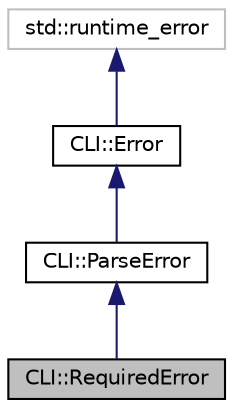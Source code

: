 digraph "CLI::RequiredError"
{
  edge [fontname="Helvetica",fontsize="10",labelfontname="Helvetica",labelfontsize="10"];
  node [fontname="Helvetica",fontsize="10",shape=record];
  Node4 [label="CLI::RequiredError",height=0.2,width=0.4,color="black", fillcolor="grey75", style="filled", fontcolor="black"];
  Node5 -> Node4 [dir="back",color="midnightblue",fontsize="10",style="solid"];
  Node5 [label="CLI::ParseError",height=0.2,width=0.4,color="black", fillcolor="white", style="filled",URL="$struct_c_l_i_1_1_parse_error.html",tooltip="Anything that can error in Parse. "];
  Node6 -> Node5 [dir="back",color="midnightblue",fontsize="10",style="solid"];
  Node6 [label="CLI::Error",height=0.2,width=0.4,color="black", fillcolor="white", style="filled",URL="$struct_c_l_i_1_1_error.html",tooltip="All errors derive from this one. "];
  Node7 -> Node6 [dir="back",color="midnightblue",fontsize="10",style="solid"];
  Node7 [label="std::runtime_error",height=0.2,width=0.4,color="grey75", fillcolor="white", style="filled"];
}
